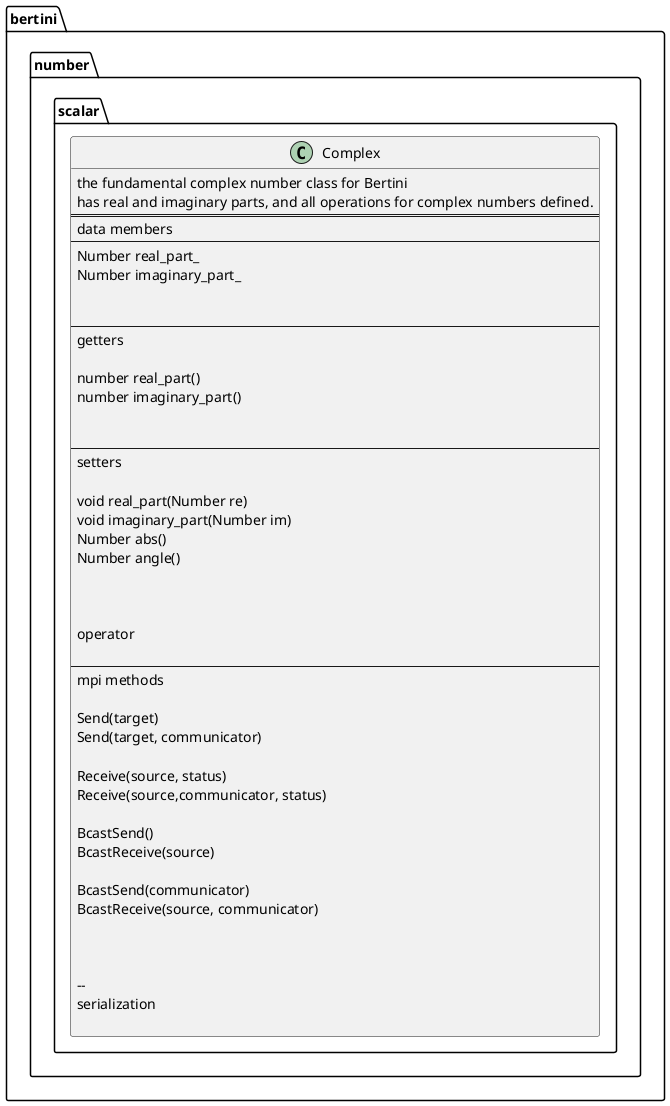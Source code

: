 

@startuml
namespace bertini{
namespace number{
namespace scalar{
class Complex{
the fundamental complex number class for Bertini
has real and imaginary parts, and all operations for complex numbers defined.
==
data members
--
Number real_part_
Number imaginary_part_


--
getters

number real_part()
number imaginary_part()


--
setters

void real_part(Number re)
void imaginary_part(Number im)
Number abs()
Number angle()



operator

--
mpi methods

Send(target)
Send(target, communicator)

Receive(source, status)
Receive(source,communicator, status)

BcastSend()
BcastReceive(source)

BcastSend(communicator)
BcastReceive(source, communicator)



-- 
serialization

}
}
}
}
@enduml